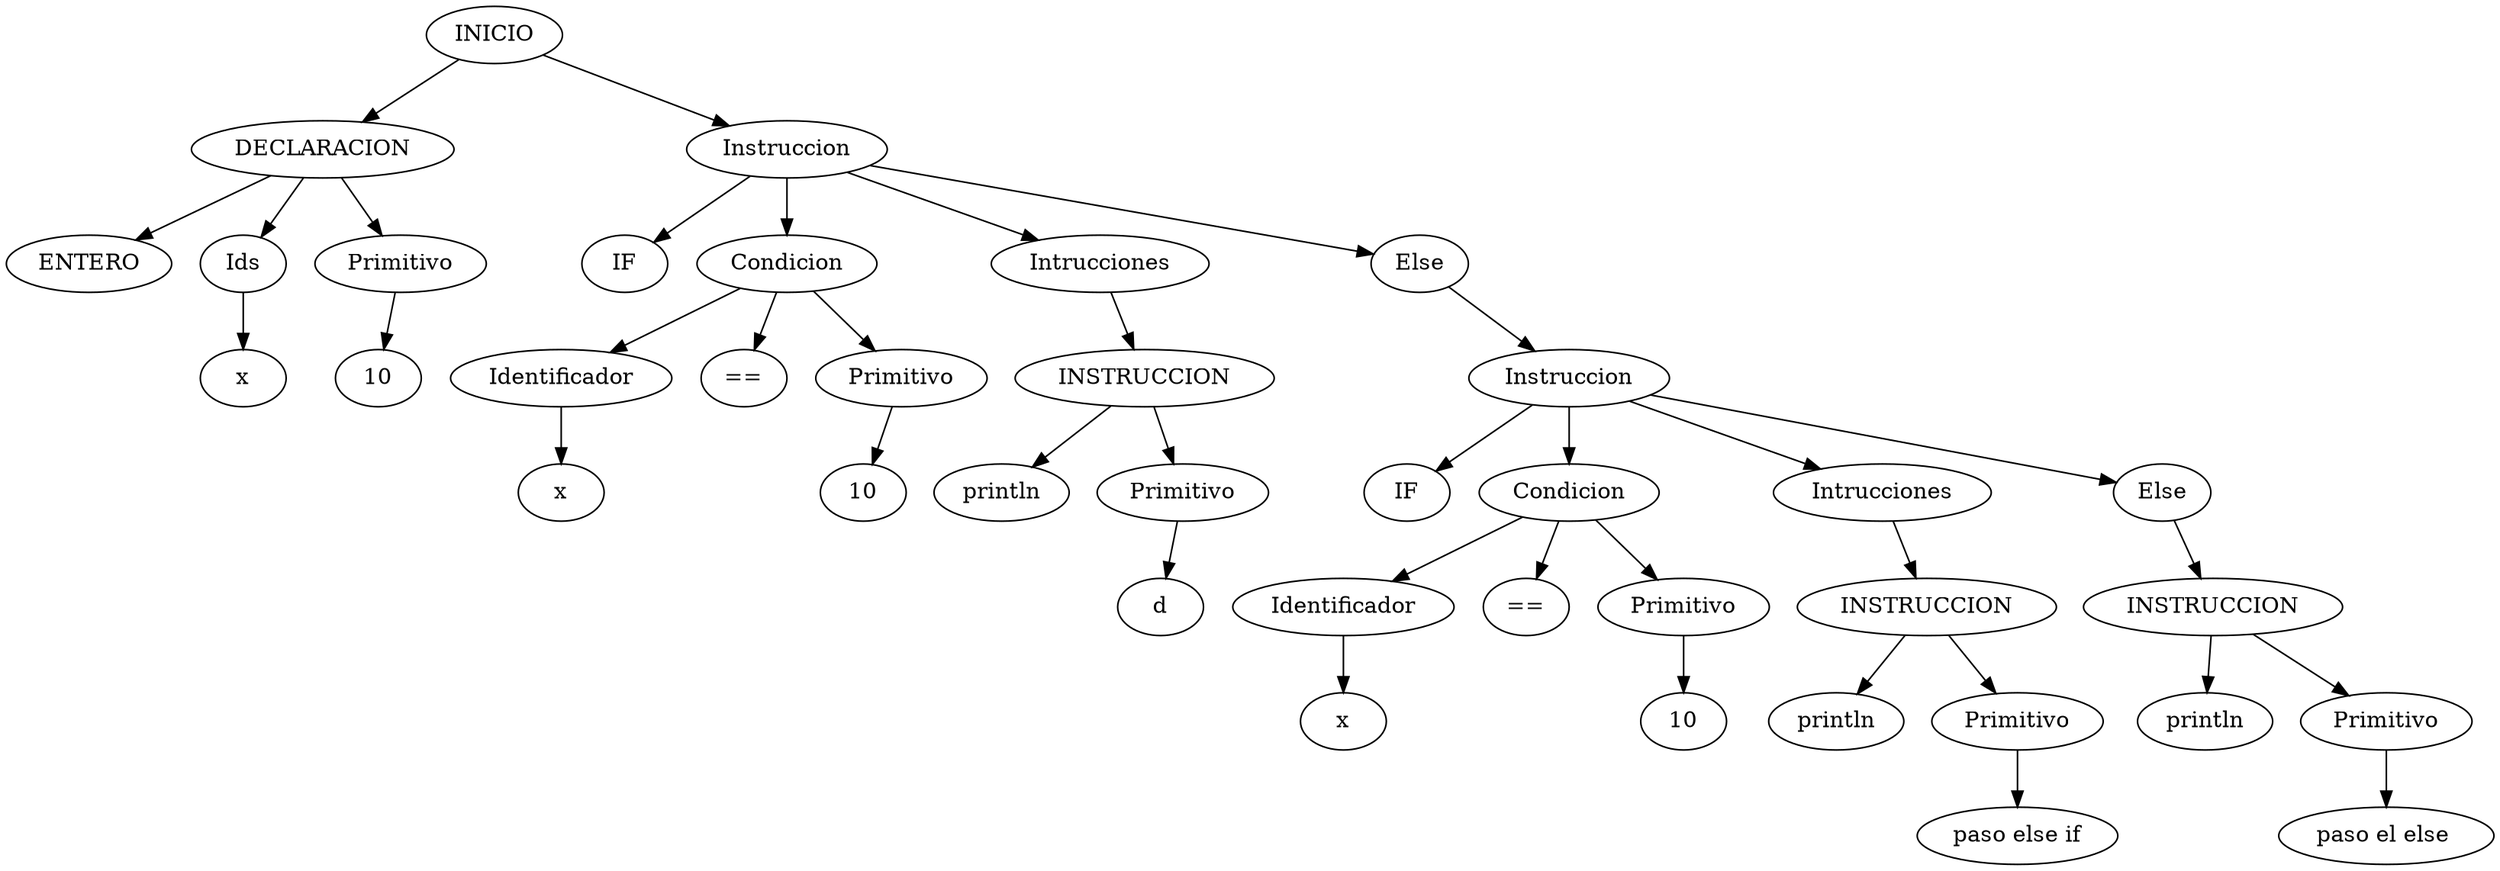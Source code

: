 digraph {

node0[label = "INICIO"];
node0 -> node001
node001[label = "DECLARACION"];
node001 -> node00101
node00101[label = "ENTERO"];
node001 -> node00112
node00112[label = "Ids"];
node00112 -> node0011201
node0011201[label = "x"];
node001 -> node00123
node00123[label = "Primitivo"];
node00123 -> node0012301
node0012301[label = "10"];
node0 -> node012
node012[label = "Instruccion"];
node012 -> node01201
node01201[label = "IF"];
node012 -> node01212
node01212[label = "Condicion"];
node01212 -> node0121201
node0121201[label = "Identificador"];
node0121201 -> node012120101
node012120101[label = "x"];
node01212 -> node0121212
node0121212[label = "=="];
node01212 -> node0121223
node0121223[label = "Primitivo"];
node0121223 -> node012122301
node012122301[label = "10"];
node012 -> node01223
node01223[label = "Intrucciones"];
node01223 -> node0122301
node0122301[label = "INSTRUCCION"];
node0122301 -> node012230101
node012230101[label = "println"];
node0122301 -> node012230112
node012230112[label = "Primitivo"];
node012230112 -> node01223011201
node01223011201[label = "d"];
node012 -> node01234
node01234[label = "Else"];
node01234 -> node0123401
node0123401[label = "Instruccion"];
node0123401 -> node012340101
node012340101[label = "IF"];
node0123401 -> node012340112
node012340112[label = "Condicion"];
node012340112 -> node01234011201
node01234011201[label = "Identificador"];
node01234011201 -> node0123401120101
node0123401120101[label = "x"];
node012340112 -> node01234011212
node01234011212[label = "=="];
node012340112 -> node01234011223
node01234011223[label = "Primitivo"];
node01234011223 -> node0123401122301
node0123401122301[label = "10"];
node0123401 -> node012340123
node012340123[label = "Intrucciones"];
node012340123 -> node01234012301
node01234012301[label = "INSTRUCCION"];
node01234012301 -> node0123401230101
node0123401230101[label = "println"];
node01234012301 -> node0123401230112
node0123401230112[label = "Primitivo"];
node0123401230112 -> node012340123011201
node012340123011201[label = "paso else if"];
node0123401 -> node012340134
node012340134[label = "Else"];
node012340134 -> node01234013401
node01234013401[label = "INSTRUCCION"];
node01234013401 -> node0123401340101
node0123401340101[label = "println"];
node01234013401 -> node0123401340112
node0123401340112[label = "Primitivo"];
node0123401340112 -> node012340134011201
node012340134011201[label = "paso el else "];
 

}